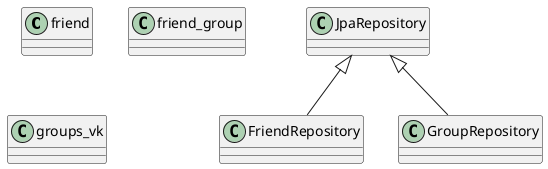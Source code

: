 @startuml
class friend{

}
class friend_group{

}
class groups_vk{

}

JpaRepository <|-- FriendRepository
JpaRepository <|-- GroupRepository

@enduml
